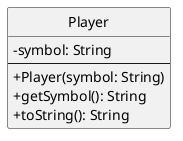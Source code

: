 ' Generated by UML Generator
' Encoded: LOwn3eCm34HtVuL744Bgt8cEtIhb2qAmg5KdgH8p0EBV6s2Xo-dqxawwBgjDEdc1_E7mjSbwT69pVgWcxYUbful1y49uWpSFX8wJ4m8uMlWIErF25H3RFFi-oXrDMOPn9ssHvgnK_scz9oEfEMXLNrQDnjDVw0RGKHZApny
' URL: http://www.plantuml.com/plantuml/uml/LOwn3eCm34HtVuL744Bgt8cEtIhb2qAmg5KdgH8p0EBV6s2Xo-dqxawwBgjDEdc1_E7mjSbwT69pVgWcxYUbful1y49uWpSFX8wJ4m8uMlWIErF25H3RFFi-oXrDMOPn9ssHvgnK_scz9oEfEMXLNrQDnjDVw0RGKHZApny
' Generated on: 2025-10-27T20:19:56.006008

@startuml
skinparam classAttributeIconSize 0
hide circle

class Player {
  -symbol: String
  --
  +Player(symbol: String)
  +getSymbol(): String
  +toString(): String
}

@enduml